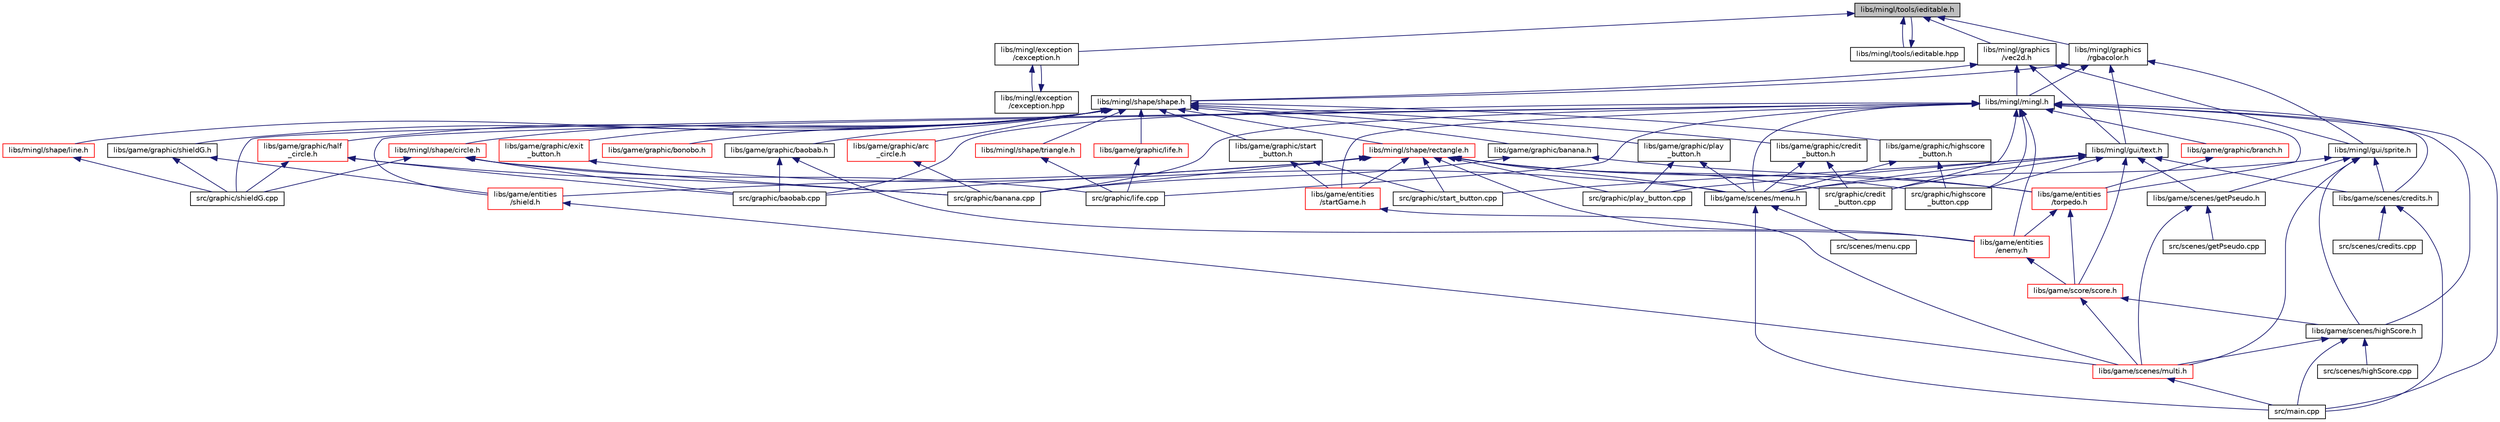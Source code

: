 digraph "libs/mingl/tools/ieditable.h"
{
 // LATEX_PDF_SIZE
  edge [fontname="Helvetica",fontsize="10",labelfontname="Helvetica",labelfontsize="10"];
  node [fontname="Helvetica",fontsize="10",shape=record];
  Node1 [label="libs/mingl/tools/ieditable.h",height=0.2,width=0.4,color="black", fillcolor="grey75", style="filled", fontcolor="black",tooltip="declaration de la classe CEditable dans nsUtil"];
  Node1 -> Node2 [dir="back",color="midnightblue",fontsize="10",style="solid",fontname="Helvetica"];
  Node2 [label="libs/mingl/exception\l/cexception.h",height=0.2,width=0.4,color="black", fillcolor="white", style="filled",URL="$cexception_8h.html",tooltip="Declaration de la classe CException."];
  Node2 -> Node3 [dir="back",color="midnightblue",fontsize="10",style="solid",fontname="Helvetica"];
  Node3 [label="libs/mingl/exception\l/cexception.hpp",height=0.2,width=0.4,color="black", fillcolor="white", style="filled",URL="$cexception_8hpp.html",tooltip="classe CException"];
  Node3 -> Node2 [dir="back",color="midnightblue",fontsize="10",style="solid",fontname="Helvetica"];
  Node1 -> Node4 [dir="back",color="midnightblue",fontsize="10",style="solid",fontname="Helvetica"];
  Node4 [label="libs/mingl/tools/ieditable.hpp",height=0.2,width=0.4,color="black", fillcolor="white", style="filled",URL="$ieditable_8hpp.html",tooltip=" "];
  Node4 -> Node1 [dir="back",color="midnightblue",fontsize="10",style="solid",fontname="Helvetica"];
  Node1 -> Node5 [dir="back",color="midnightblue",fontsize="10",style="solid",fontname="Helvetica"];
  Node5 [label="libs/mingl/graphics\l/rgbacolor.h",height=0.2,width=0.4,color="black", fillcolor="white", style="filled",URL="$rgbacolor_8h.html",tooltip="Représente une couleur RGBA."];
  Node5 -> Node6 [dir="back",color="midnightblue",fontsize="10",style="solid",fontname="Helvetica"];
  Node6 [label="libs/mingl/gui/sprite.h",height=0.2,width=0.4,color="black", fillcolor="white", style="filled",URL="$sprite_8h.html",tooltip="Image pouvant être chargé depuis un fichier."];
  Node6 -> Node7 [dir="back",color="midnightblue",fontsize="10",style="solid",fontname="Helvetica"];
  Node7 [label="libs/game/scenes/credits.h",height=0.2,width=0.4,color="black", fillcolor="white", style="filled",URL="$credits_8h.html",tooltip="Scene des credits."];
  Node7 -> Node8 [dir="back",color="midnightblue",fontsize="10",style="solid",fontname="Helvetica"];
  Node8 [label="src/main.cpp",height=0.2,width=0.4,color="black", fillcolor="white", style="filled",URL="$main_8cpp.html",tooltip=" "];
  Node7 -> Node9 [dir="back",color="midnightblue",fontsize="10",style="solid",fontname="Helvetica"];
  Node9 [label="src/scenes/credits.cpp",height=0.2,width=0.4,color="black", fillcolor="white", style="filled",URL="$credits_8cpp.html",tooltip=" "];
  Node6 -> Node10 [dir="back",color="midnightblue",fontsize="10",style="solid",fontname="Helvetica"];
  Node10 [label="libs/game/scenes/getPseudo.h",height=0.2,width=0.4,color="black", fillcolor="white", style="filled",URL="$get_pseudo_8h.html",tooltip="Scene du choix des pseudos."];
  Node10 -> Node11 [dir="back",color="midnightblue",fontsize="10",style="solid",fontname="Helvetica"];
  Node11 [label="libs/game/scenes/multi.h",height=0.2,width=0.4,color="red", fillcolor="white", style="filled",URL="$multi_8h.html",tooltip="Gestion du mode de jeu multi."];
  Node11 -> Node8 [dir="back",color="midnightblue",fontsize="10",style="solid",fontname="Helvetica"];
  Node10 -> Node15 [dir="back",color="midnightblue",fontsize="10",style="solid",fontname="Helvetica"];
  Node15 [label="src/scenes/getPseudo.cpp",height=0.2,width=0.4,color="black", fillcolor="white", style="filled",URL="$get_pseudo_8cpp.html",tooltip=" "];
  Node6 -> Node16 [dir="back",color="midnightblue",fontsize="10",style="solid",fontname="Helvetica"];
  Node16 [label="libs/game/scenes/highScore.h",height=0.2,width=0.4,color="black", fillcolor="white", style="filled",URL="$high_score_8h.html",tooltip="Scène du high score."];
  Node16 -> Node11 [dir="back",color="midnightblue",fontsize="10",style="solid",fontname="Helvetica"];
  Node16 -> Node8 [dir="back",color="midnightblue",fontsize="10",style="solid",fontname="Helvetica"];
  Node16 -> Node17 [dir="back",color="midnightblue",fontsize="10",style="solid",fontname="Helvetica"];
  Node17 [label="src/scenes/highScore.cpp",height=0.2,width=0.4,color="black", fillcolor="white", style="filled",URL="$high_score_8cpp.html",tooltip=" "];
  Node6 -> Node18 [dir="back",color="midnightblue",fontsize="10",style="solid",fontname="Helvetica"];
  Node18 [label="libs/game/scenes/menu.h",height=0.2,width=0.4,color="black", fillcolor="white", style="filled",URL="$menu_8h.html",tooltip="Scène du menu."];
  Node18 -> Node8 [dir="back",color="midnightblue",fontsize="10",style="solid",fontname="Helvetica"];
  Node18 -> Node19 [dir="back",color="midnightblue",fontsize="10",style="solid",fontname="Helvetica"];
  Node19 [label="src/scenes/menu.cpp",height=0.2,width=0.4,color="black", fillcolor="white", style="filled",URL="$menu_8cpp.html",tooltip=" "];
  Node6 -> Node11 [dir="back",color="midnightblue",fontsize="10",style="solid",fontname="Helvetica"];
  Node5 -> Node20 [dir="back",color="midnightblue",fontsize="10",style="solid",fontname="Helvetica"];
  Node20 [label="libs/mingl/gui/text.h",height=0.2,width=0.4,color="black", fillcolor="white", style="filled",URL="$text_8h.html",tooltip="Du texte."];
  Node20 -> Node7 [dir="back",color="midnightblue",fontsize="10",style="solid",fontname="Helvetica"];
  Node20 -> Node10 [dir="back",color="midnightblue",fontsize="10",style="solid",fontname="Helvetica"];
  Node20 -> Node18 [dir="back",color="midnightblue",fontsize="10",style="solid",fontname="Helvetica"];
  Node20 -> Node21 [dir="back",color="midnightblue",fontsize="10",style="solid",fontname="Helvetica"];
  Node21 [label="libs/game/score/score.h",height=0.2,width=0.4,color="red", fillcolor="white", style="filled",URL="$score_8h.html",tooltip="gestion du score des joueurs"];
  Node21 -> Node16 [dir="back",color="midnightblue",fontsize="10",style="solid",fontname="Helvetica"];
  Node21 -> Node11 [dir="back",color="midnightblue",fontsize="10",style="solid",fontname="Helvetica"];
  Node20 -> Node23 [dir="back",color="midnightblue",fontsize="10",style="solid",fontname="Helvetica"];
  Node23 [label="src/graphic/credit\l_button.cpp",height=0.2,width=0.4,color="black", fillcolor="white", style="filled",URL="$credit__button_8cpp.html",tooltip="Représente un bouton de crédit."];
  Node20 -> Node24 [dir="back",color="midnightblue",fontsize="10",style="solid",fontname="Helvetica"];
  Node24 [label="src/graphic/highscore\l_button.cpp",height=0.2,width=0.4,color="black", fillcolor="white", style="filled",URL="$highscore__button_8cpp.html",tooltip="Représente un bouton de high score."];
  Node20 -> Node25 [dir="back",color="midnightblue",fontsize="10",style="solid",fontname="Helvetica"];
  Node25 [label="src/graphic/play_button.cpp",height=0.2,width=0.4,color="black", fillcolor="white", style="filled",URL="$play__button_8cpp.html",tooltip="Représente un bouton de jeu."];
  Node20 -> Node26 [dir="back",color="midnightblue",fontsize="10",style="solid",fontname="Helvetica"];
  Node26 [label="src/graphic/start_button.cpp",height=0.2,width=0.4,color="black", fillcolor="white", style="filled",URL="$start__button_8cpp.html",tooltip="Représente un bouton de début de jeu."];
  Node5 -> Node27 [dir="back",color="midnightblue",fontsize="10",style="solid",fontname="Helvetica"];
  Node27 [label="libs/mingl/mingl.h",height=0.2,width=0.4,color="black", fillcolor="white", style="filled",URL="$mingl_8h.html",tooltip="La bête."];
  Node27 -> Node28 [dir="back",color="midnightblue",fontsize="10",style="solid",fontname="Helvetica"];
  Node28 [label="libs/game/entities\l/enemy.h",height=0.2,width=0.4,color="red", fillcolor="white", style="filled",URL="$enemy_8h.html",tooltip="Permet de gérer les enemies."];
  Node28 -> Node21 [dir="back",color="midnightblue",fontsize="10",style="solid",fontname="Helvetica"];
  Node27 -> Node34 [dir="back",color="midnightblue",fontsize="10",style="solid",fontname="Helvetica"];
  Node34 [label="libs/game/entities\l/shield.h",height=0.2,width=0.4,color="red", fillcolor="white", style="filled",URL="$shield_8h.html",tooltip="Permet de gérer les boucliers."];
  Node34 -> Node11 [dir="back",color="midnightblue",fontsize="10",style="solid",fontname="Helvetica"];
  Node27 -> Node36 [dir="back",color="midnightblue",fontsize="10",style="solid",fontname="Helvetica"];
  Node36 [label="libs/game/entities\l/startGame.h",height=0.2,width=0.4,color="red", fillcolor="white", style="filled",URL="$start_game_8h.html",tooltip="Permet de gérer le départ d'une partie."];
  Node36 -> Node11 [dir="back",color="midnightblue",fontsize="10",style="solid",fontname="Helvetica"];
  Node27 -> Node38 [dir="back",color="midnightblue",fontsize="10",style="solid",fontname="Helvetica"];
  Node38 [label="libs/game/entities\l/torpedo.h",height=0.2,width=0.4,color="red", fillcolor="white", style="filled",URL="$torpedo_8h.html",tooltip=" "];
  Node38 -> Node28 [dir="back",color="midnightblue",fontsize="10",style="solid",fontname="Helvetica"];
  Node38 -> Node21 [dir="back",color="midnightblue",fontsize="10",style="solid",fontname="Helvetica"];
  Node27 -> Node42 [dir="back",color="midnightblue",fontsize="10",style="solid",fontname="Helvetica"];
  Node42 [label="libs/game/graphic/branch.h",height=0.2,width=0.4,color="red", fillcolor="white", style="filled",URL="$branch_8h.html",tooltip="Représente une branche."];
  Node42 -> Node38 [dir="back",color="midnightblue",fontsize="10",style="solid",fontname="Helvetica"];
  Node27 -> Node7 [dir="back",color="midnightblue",fontsize="10",style="solid",fontname="Helvetica"];
  Node27 -> Node16 [dir="back",color="midnightblue",fontsize="10",style="solid",fontname="Helvetica"];
  Node27 -> Node18 [dir="back",color="midnightblue",fontsize="10",style="solid",fontname="Helvetica"];
  Node27 -> Node44 [dir="back",color="midnightblue",fontsize="10",style="solid",fontname="Helvetica"];
  Node44 [label="src/graphic/banana.cpp",height=0.2,width=0.4,color="black", fillcolor="white", style="filled",URL="$banana_8cpp.html",tooltip="Représente une banane."];
  Node27 -> Node45 [dir="back",color="midnightblue",fontsize="10",style="solid",fontname="Helvetica"];
  Node45 [label="src/graphic/baobab.cpp",height=0.2,width=0.4,color="black", fillcolor="white", style="filled",URL="$baobab_8cpp.html",tooltip="Représente un baobab."];
  Node27 -> Node23 [dir="back",color="midnightblue",fontsize="10",style="solid",fontname="Helvetica"];
  Node27 -> Node24 [dir="back",color="midnightblue",fontsize="10",style="solid",fontname="Helvetica"];
  Node27 -> Node46 [dir="back",color="midnightblue",fontsize="10",style="solid",fontname="Helvetica"];
  Node46 [label="src/graphic/life.cpp",height=0.2,width=0.4,color="black", fillcolor="white", style="filled",URL="$life_8cpp.html",tooltip="Représente une vie d'un joueur."];
  Node27 -> Node47 [dir="back",color="midnightblue",fontsize="10",style="solid",fontname="Helvetica"];
  Node47 [label="src/graphic/shieldG.cpp",height=0.2,width=0.4,color="black", fillcolor="white", style="filled",URL="$shield_g_8cpp.html",tooltip="Représente un bouclier en forme de feuille."];
  Node27 -> Node8 [dir="back",color="midnightblue",fontsize="10",style="solid",fontname="Helvetica"];
  Node5 -> Node48 [dir="back",color="midnightblue",fontsize="10",style="solid",fontname="Helvetica"];
  Node48 [label="libs/mingl/shape/shape.h",height=0.2,width=0.4,color="black", fillcolor="white", style="filled",URL="$shape_8h.html",tooltip="Représente une forme."];
  Node48 -> Node49 [dir="back",color="midnightblue",fontsize="10",style="solid",fontname="Helvetica"];
  Node49 [label="libs/game/graphic/arc\l_circle.h",height=0.2,width=0.4,color="red", fillcolor="white", style="filled",URL="$arc__circle_8h.html",tooltip="Représente un arc de cercle."];
  Node49 -> Node44 [dir="back",color="midnightblue",fontsize="10",style="solid",fontname="Helvetica"];
  Node48 -> Node53 [dir="back",color="midnightblue",fontsize="10",style="solid",fontname="Helvetica"];
  Node53 [label="libs/game/graphic/banana.h",height=0.2,width=0.4,color="black", fillcolor="white", style="filled",URL="$banana_8h.html",tooltip="Représente une banane."];
  Node53 -> Node38 [dir="back",color="midnightblue",fontsize="10",style="solid",fontname="Helvetica"];
  Node53 -> Node44 [dir="back",color="midnightblue",fontsize="10",style="solid",fontname="Helvetica"];
  Node48 -> Node54 [dir="back",color="midnightblue",fontsize="10",style="solid",fontname="Helvetica"];
  Node54 [label="libs/game/graphic/baobab.h",height=0.2,width=0.4,color="black", fillcolor="white", style="filled",URL="$baobab_8h.html",tooltip="Représente un baobab."];
  Node54 -> Node28 [dir="back",color="midnightblue",fontsize="10",style="solid",fontname="Helvetica"];
  Node54 -> Node45 [dir="back",color="midnightblue",fontsize="10",style="solid",fontname="Helvetica"];
  Node48 -> Node55 [dir="back",color="midnightblue",fontsize="10",style="solid",fontname="Helvetica"];
  Node55 [label="libs/game/graphic/bonobo.h",height=0.2,width=0.4,color="red", fillcolor="white", style="filled",URL="$bonobo_8h.html",tooltip="Représente un bonobo."];
  Node48 -> Node56 [dir="back",color="midnightblue",fontsize="10",style="solid",fontname="Helvetica"];
  Node56 [label="libs/game/graphic/credit\l_button.h",height=0.2,width=0.4,color="black", fillcolor="white", style="filled",URL="$credit__button_8h.html",tooltip="Représente le bouton de crédit."];
  Node56 -> Node18 [dir="back",color="midnightblue",fontsize="10",style="solid",fontname="Helvetica"];
  Node56 -> Node23 [dir="back",color="midnightblue",fontsize="10",style="solid",fontname="Helvetica"];
  Node48 -> Node57 [dir="back",color="midnightblue",fontsize="10",style="solid",fontname="Helvetica"];
  Node57 [label="libs/game/graphic/exit\l_button.h",height=0.2,width=0.4,color="red", fillcolor="white", style="filled",URL="$exit__button_8h.html",tooltip="Représente un bouton de sortie."];
  Node57 -> Node18 [dir="back",color="midnightblue",fontsize="10",style="solid",fontname="Helvetica"];
  Node48 -> Node58 [dir="back",color="midnightblue",fontsize="10",style="solid",fontname="Helvetica"];
  Node58 [label="libs/game/graphic/half\l_circle.h",height=0.2,width=0.4,color="red", fillcolor="white", style="filled",URL="$half__circle_8h.html",tooltip="Représente un demi-cercle."];
  Node58 -> Node44 [dir="back",color="midnightblue",fontsize="10",style="solid",fontname="Helvetica"];
  Node58 -> Node45 [dir="back",color="midnightblue",fontsize="10",style="solid",fontname="Helvetica"];
  Node58 -> Node47 [dir="back",color="midnightblue",fontsize="10",style="solid",fontname="Helvetica"];
  Node48 -> Node60 [dir="back",color="midnightblue",fontsize="10",style="solid",fontname="Helvetica"];
  Node60 [label="libs/game/graphic/highscore\l_button.h",height=0.2,width=0.4,color="black", fillcolor="white", style="filled",URL="$highscore__button_8h.html",tooltip="Représente le bouton de highscore."];
  Node60 -> Node18 [dir="back",color="midnightblue",fontsize="10",style="solid",fontname="Helvetica"];
  Node60 -> Node24 [dir="back",color="midnightblue",fontsize="10",style="solid",fontname="Helvetica"];
  Node48 -> Node61 [dir="back",color="midnightblue",fontsize="10",style="solid",fontname="Helvetica"];
  Node61 [label="libs/game/graphic/life.h",height=0.2,width=0.4,color="red", fillcolor="white", style="filled",URL="$life_8h.html",tooltip="Représente une coeur."];
  Node61 -> Node46 [dir="back",color="midnightblue",fontsize="10",style="solid",fontname="Helvetica"];
  Node48 -> Node62 [dir="back",color="midnightblue",fontsize="10",style="solid",fontname="Helvetica"];
  Node62 [label="libs/game/graphic/play\l_button.h",height=0.2,width=0.4,color="black", fillcolor="white", style="filled",URL="$play__button_8h.html",tooltip="Représente un bouton de jeu."];
  Node62 -> Node18 [dir="back",color="midnightblue",fontsize="10",style="solid",fontname="Helvetica"];
  Node62 -> Node25 [dir="back",color="midnightblue",fontsize="10",style="solid",fontname="Helvetica"];
  Node48 -> Node63 [dir="back",color="midnightblue",fontsize="10",style="solid",fontname="Helvetica"];
  Node63 [label="libs/game/graphic/shieldG.h",height=0.2,width=0.4,color="black", fillcolor="white", style="filled",URL="$shield_g_8h.html",tooltip="Représente un bouclier en forme de feuille."];
  Node63 -> Node34 [dir="back",color="midnightblue",fontsize="10",style="solid",fontname="Helvetica"];
  Node63 -> Node47 [dir="back",color="midnightblue",fontsize="10",style="solid",fontname="Helvetica"];
  Node48 -> Node64 [dir="back",color="midnightblue",fontsize="10",style="solid",fontname="Helvetica"];
  Node64 [label="libs/game/graphic/start\l_button.h",height=0.2,width=0.4,color="black", fillcolor="white", style="filled",URL="$start__button_8h.html",tooltip="Représente un bouton de début de jeu."];
  Node64 -> Node36 [dir="back",color="midnightblue",fontsize="10",style="solid",fontname="Helvetica"];
  Node64 -> Node26 [dir="back",color="midnightblue",fontsize="10",style="solid",fontname="Helvetica"];
  Node48 -> Node65 [dir="back",color="midnightblue",fontsize="10",style="solid",fontname="Helvetica"];
  Node65 [label="libs/mingl/shape/circle.h",height=0.2,width=0.4,color="red", fillcolor="white", style="filled",URL="$circle_8h.html",tooltip="Représente un cercle."];
  Node65 -> Node44 [dir="back",color="midnightblue",fontsize="10",style="solid",fontname="Helvetica"];
  Node65 -> Node45 [dir="back",color="midnightblue",fontsize="10",style="solid",fontname="Helvetica"];
  Node65 -> Node46 [dir="back",color="midnightblue",fontsize="10",style="solid",fontname="Helvetica"];
  Node65 -> Node47 [dir="back",color="midnightblue",fontsize="10",style="solid",fontname="Helvetica"];
  Node48 -> Node66 [dir="back",color="midnightblue",fontsize="10",style="solid",fontname="Helvetica"];
  Node66 [label="libs/mingl/shape/line.h",height=0.2,width=0.4,color="red", fillcolor="white", style="filled",URL="$line_8h.html",tooltip="Représente une ligne."];
  Node66 -> Node47 [dir="back",color="midnightblue",fontsize="10",style="solid",fontname="Helvetica"];
  Node48 -> Node67 [dir="back",color="midnightblue",fontsize="10",style="solid",fontname="Helvetica"];
  Node67 [label="libs/mingl/shape/rectangle.h",height=0.2,width=0.4,color="red", fillcolor="white", style="filled",URL="$rectangle_8h.html",tooltip="Représente un rectangle."];
  Node67 -> Node28 [dir="back",color="midnightblue",fontsize="10",style="solid",fontname="Helvetica"];
  Node67 -> Node34 [dir="back",color="midnightblue",fontsize="10",style="solid",fontname="Helvetica"];
  Node67 -> Node36 [dir="back",color="midnightblue",fontsize="10",style="solid",fontname="Helvetica"];
  Node67 -> Node38 [dir="back",color="midnightblue",fontsize="10",style="solid",fontname="Helvetica"];
  Node67 -> Node18 [dir="back",color="midnightblue",fontsize="10",style="solid",fontname="Helvetica"];
  Node67 -> Node44 [dir="back",color="midnightblue",fontsize="10",style="solid",fontname="Helvetica"];
  Node67 -> Node45 [dir="back",color="midnightblue",fontsize="10",style="solid",fontname="Helvetica"];
  Node67 -> Node23 [dir="back",color="midnightblue",fontsize="10",style="solid",fontname="Helvetica"];
  Node67 -> Node24 [dir="back",color="midnightblue",fontsize="10",style="solid",fontname="Helvetica"];
  Node67 -> Node25 [dir="back",color="midnightblue",fontsize="10",style="solid",fontname="Helvetica"];
  Node67 -> Node26 [dir="back",color="midnightblue",fontsize="10",style="solid",fontname="Helvetica"];
  Node48 -> Node68 [dir="back",color="midnightblue",fontsize="10",style="solid",fontname="Helvetica"];
  Node68 [label="libs/mingl/shape/triangle.h",height=0.2,width=0.4,color="red", fillcolor="white", style="filled",URL="$triangle_8h.html",tooltip="Représente un triangle."];
  Node68 -> Node46 [dir="back",color="midnightblue",fontsize="10",style="solid",fontname="Helvetica"];
  Node1 -> Node69 [dir="back",color="midnightblue",fontsize="10",style="solid",fontname="Helvetica"];
  Node69 [label="libs/mingl/graphics\l/vec2d.h",height=0.2,width=0.4,color="black", fillcolor="white", style="filled",URL="$vec2d_8h.html",tooltip="Représente un vecteur sur deux dimensions."];
  Node69 -> Node6 [dir="back",color="midnightblue",fontsize="10",style="solid",fontname="Helvetica"];
  Node69 -> Node20 [dir="back",color="midnightblue",fontsize="10",style="solid",fontname="Helvetica"];
  Node69 -> Node27 [dir="back",color="midnightblue",fontsize="10",style="solid",fontname="Helvetica"];
  Node69 -> Node48 [dir="back",color="midnightblue",fontsize="10",style="solid",fontname="Helvetica"];
}
